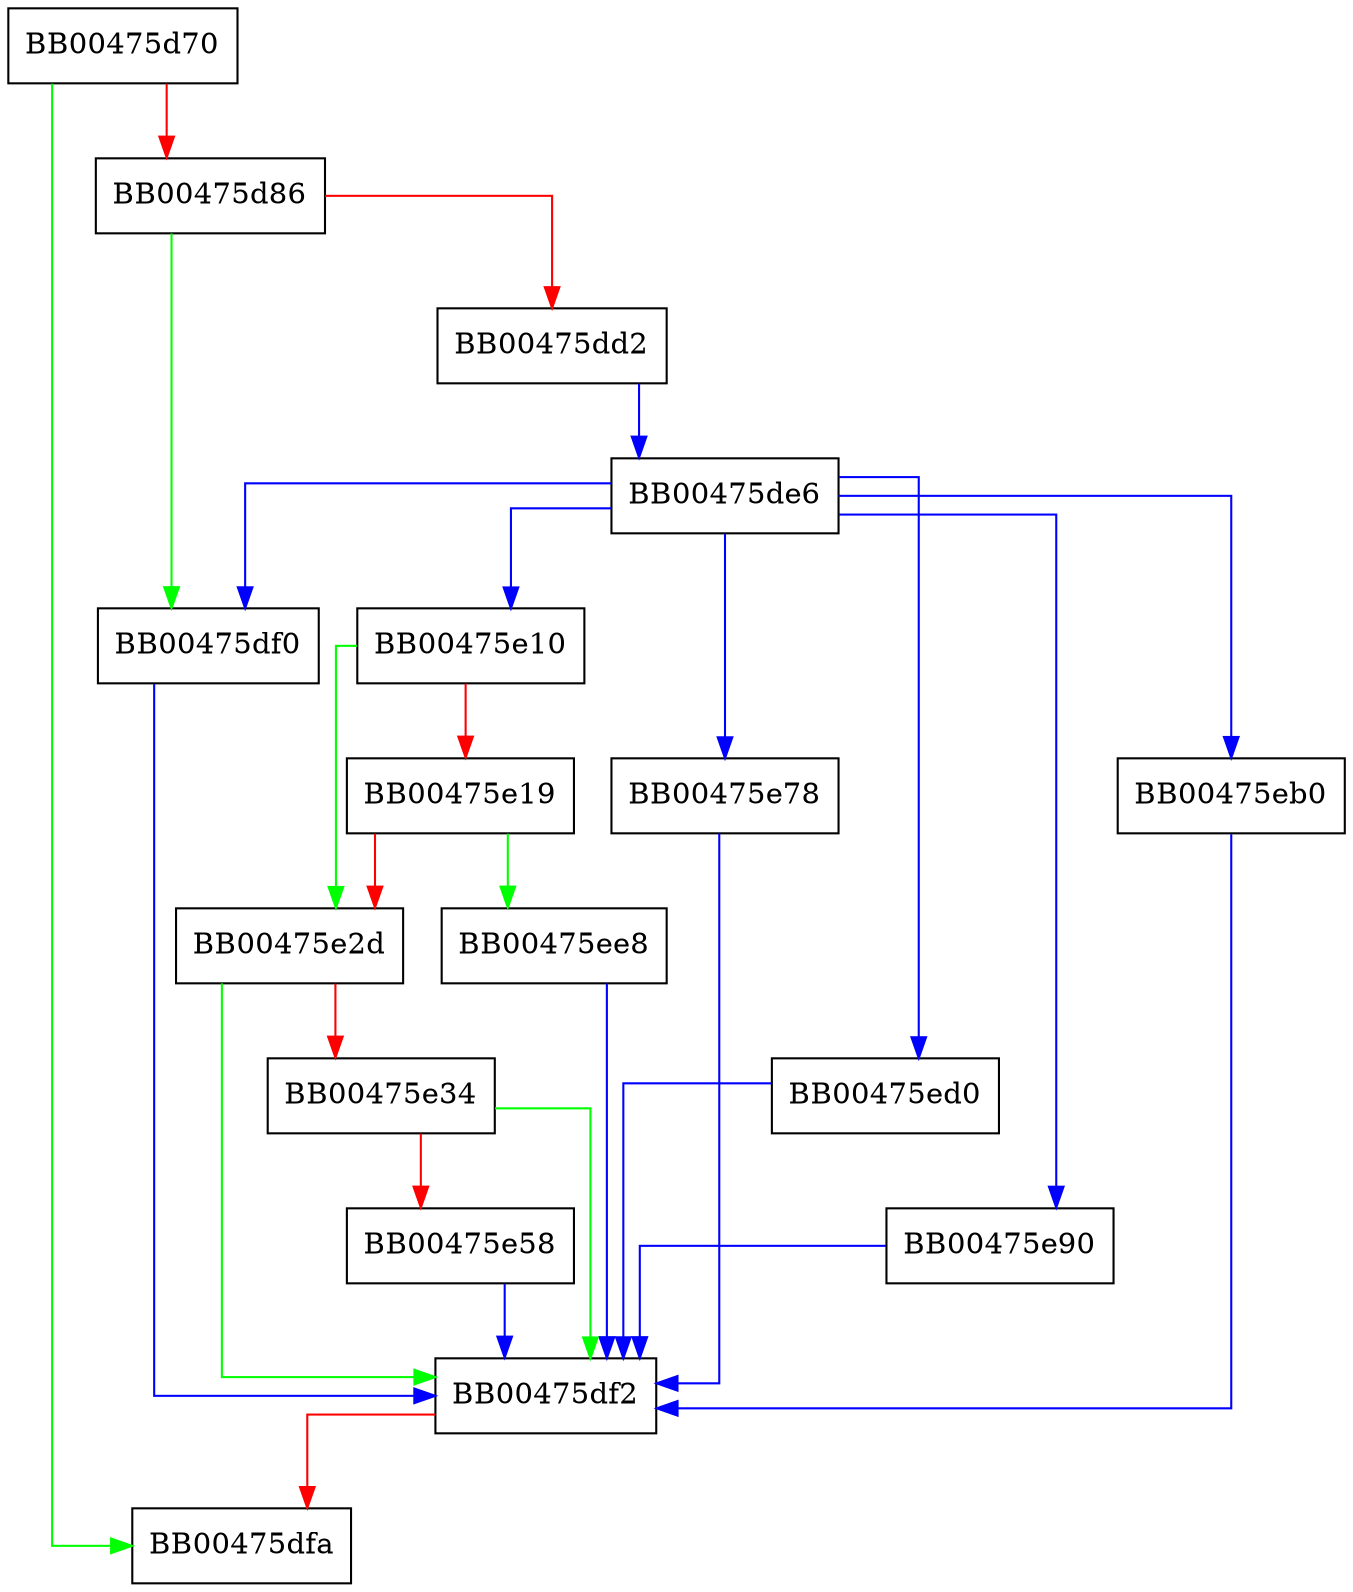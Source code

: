 digraph ssl_write {
  node [shape="box"];
  graph [splines=ortho];
  BB00475d70 -> BB00475dfa [color="green"];
  BB00475d70 -> BB00475d86 [color="red"];
  BB00475d86 -> BB00475df0 [color="green"];
  BB00475d86 -> BB00475dd2 [color="red"];
  BB00475dd2 -> BB00475de6 [color="blue"];
  BB00475de6 -> BB00475e10 [color="blue"];
  BB00475de6 -> BB00475df0 [color="blue"];
  BB00475de6 -> BB00475e78 [color="blue"];
  BB00475de6 -> BB00475ed0 [color="blue"];
  BB00475de6 -> BB00475e90 [color="blue"];
  BB00475de6 -> BB00475eb0 [color="blue"];
  BB00475df0 -> BB00475df2 [color="blue"];
  BB00475df2 -> BB00475dfa [color="red"];
  BB00475e10 -> BB00475e2d [color="green"];
  BB00475e10 -> BB00475e19 [color="red"];
  BB00475e19 -> BB00475ee8 [color="green"];
  BB00475e19 -> BB00475e2d [color="red"];
  BB00475e2d -> BB00475df2 [color="green"];
  BB00475e2d -> BB00475e34 [color="red"];
  BB00475e34 -> BB00475df2 [color="green"];
  BB00475e34 -> BB00475e58 [color="red"];
  BB00475e58 -> BB00475df2 [color="blue"];
  BB00475e78 -> BB00475df2 [color="blue"];
  BB00475e90 -> BB00475df2 [color="blue"];
  BB00475eb0 -> BB00475df2 [color="blue"];
  BB00475ed0 -> BB00475df2 [color="blue"];
  BB00475ee8 -> BB00475df2 [color="blue"];
}